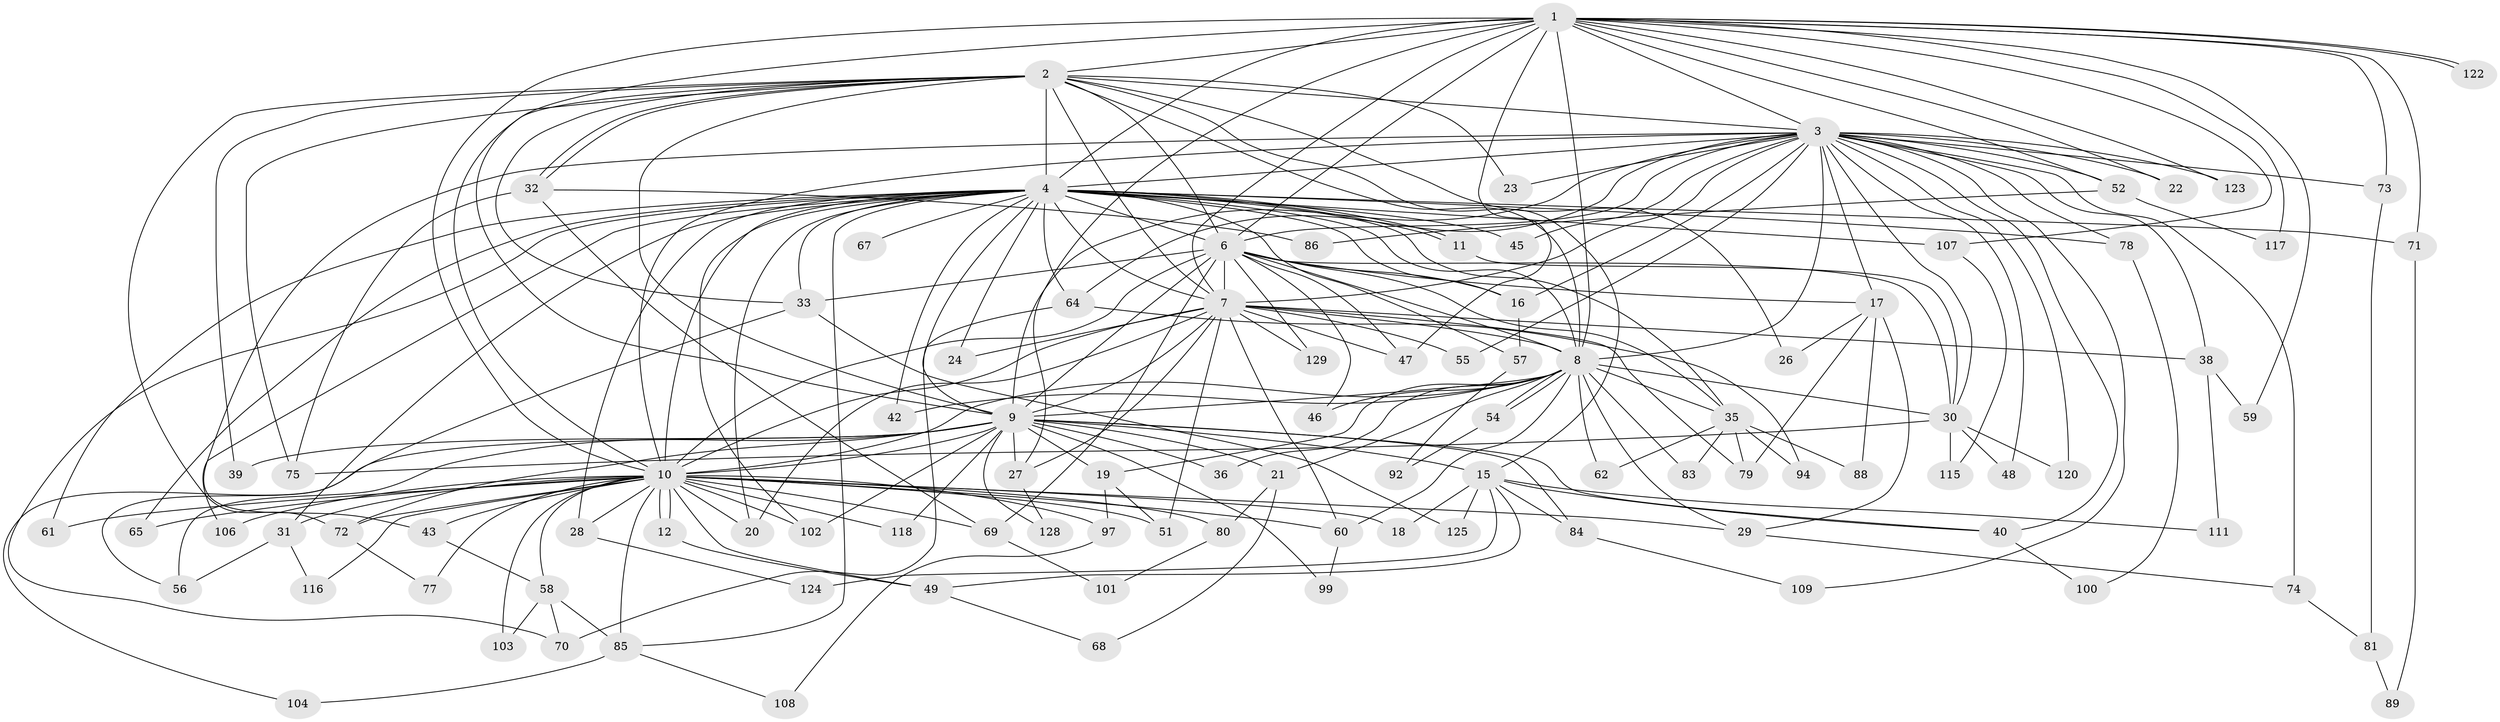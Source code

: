 // original degree distribution, {23: 0.015503875968992248, 18: 0.007751937984496124, 28: 0.007751937984496124, 20: 0.015503875968992248, 22: 0.007751937984496124, 19: 0.007751937984496124, 27: 0.007751937984496124, 34: 0.007751937984496124, 3: 0.18604651162790697, 2: 0.5348837209302325, 4: 0.13953488372093023, 9: 0.007751937984496124, 7: 0.007751937984496124, 6: 0.007751937984496124, 5: 0.031007751937984496, 8: 0.007751937984496124}
// Generated by graph-tools (version 1.1) at 2025/11/02/27/25 16:11:03]
// undirected, 99 vertices, 236 edges
graph export_dot {
graph [start="1"]
  node [color=gray90,style=filled];
  1 [super="+13"];
  2 [super="+37"];
  3 [super="+25"];
  4 [super="+5"];
  6 [super="+44"];
  7 [super="+41"];
  8 [super="+63"];
  9 [super="+110"];
  10 [super="+14"];
  11;
  12;
  15 [super="+87"];
  16 [super="+53"];
  17 [super="+98"];
  18;
  19;
  20 [super="+50"];
  21;
  22;
  23;
  24;
  26;
  27 [super="+34"];
  28;
  29;
  30 [super="+90"];
  31;
  32 [super="+105"];
  33 [super="+95"];
  35 [super="+91"];
  36;
  38;
  39;
  40 [super="+121"];
  42;
  43;
  45;
  46;
  47 [super="+93"];
  48;
  49;
  51 [super="+66"];
  52;
  54;
  55;
  56 [super="+76"];
  57;
  58 [super="+127"];
  59;
  60 [super="+112"];
  61;
  62;
  64;
  65;
  67;
  68;
  69;
  70;
  71;
  72 [super="+126"];
  73 [super="+113"];
  74;
  75 [super="+114"];
  77;
  78;
  79 [super="+82"];
  80;
  81;
  83;
  84;
  85 [super="+96"];
  86;
  88;
  89;
  92;
  94;
  97;
  99;
  100;
  101;
  102 [super="+119"];
  103;
  104;
  106;
  107;
  108;
  109;
  111;
  115;
  116;
  117;
  118;
  120;
  122;
  123;
  124;
  125;
  128;
  129;
  1 -- 2;
  1 -- 3;
  1 -- 4 [weight=2];
  1 -- 6 [weight=2];
  1 -- 7 [weight=2];
  1 -- 8;
  1 -- 9;
  1 -- 10;
  1 -- 22;
  1 -- 27;
  1 -- 47;
  1 -- 52;
  1 -- 59;
  1 -- 71;
  1 -- 107;
  1 -- 117;
  1 -- 122;
  1 -- 122;
  1 -- 123;
  1 -- 73;
  2 -- 3;
  2 -- 4 [weight=2];
  2 -- 6 [weight=2];
  2 -- 7;
  2 -- 8;
  2 -- 9;
  2 -- 10;
  2 -- 15;
  2 -- 23;
  2 -- 26;
  2 -- 32;
  2 -- 32;
  2 -- 39;
  2 -- 72;
  2 -- 75;
  2 -- 33;
  3 -- 4 [weight=2];
  3 -- 6;
  3 -- 7;
  3 -- 8;
  3 -- 9;
  3 -- 10;
  3 -- 16;
  3 -- 17 [weight=2];
  3 -- 22;
  3 -- 23;
  3 -- 30;
  3 -- 38;
  3 -- 40;
  3 -- 43;
  3 -- 45;
  3 -- 48;
  3 -- 52;
  3 -- 55;
  3 -- 64;
  3 -- 73 [weight=2];
  3 -- 78;
  3 -- 109;
  3 -- 120;
  3 -- 123;
  3 -- 74;
  4 -- 6 [weight=2];
  4 -- 7 [weight=2];
  4 -- 8 [weight=2];
  4 -- 9 [weight=2];
  4 -- 10 [weight=2];
  4 -- 11;
  4 -- 11;
  4 -- 20;
  4 -- 28;
  4 -- 31;
  4 -- 45;
  4 -- 70;
  4 -- 78;
  4 -- 85;
  4 -- 64;
  4 -- 65;
  4 -- 67;
  4 -- 71;
  4 -- 24;
  4 -- 33;
  4 -- 42;
  4 -- 106;
  4 -- 107;
  4 -- 57;
  4 -- 61;
  4 -- 35;
  4 -- 16;
  4 -- 102;
  6 -- 7;
  6 -- 8;
  6 -- 9;
  6 -- 10;
  6 -- 16;
  6 -- 17;
  6 -- 33;
  6 -- 35;
  6 -- 46;
  6 -- 129;
  6 -- 69;
  6 -- 30;
  6 -- 47;
  7 -- 8;
  7 -- 9;
  7 -- 10;
  7 -- 20;
  7 -- 24;
  7 -- 27;
  7 -- 38;
  7 -- 47;
  7 -- 55;
  7 -- 79;
  7 -- 129;
  7 -- 51;
  7 -- 60;
  8 -- 9 [weight=2];
  8 -- 10;
  8 -- 19;
  8 -- 21;
  8 -- 29;
  8 -- 35;
  8 -- 36;
  8 -- 42;
  8 -- 46;
  8 -- 54;
  8 -- 54;
  8 -- 60;
  8 -- 62;
  8 -- 83;
  8 -- 30;
  9 -- 10 [weight=3];
  9 -- 15;
  9 -- 19;
  9 -- 21;
  9 -- 36;
  9 -- 39;
  9 -- 40;
  9 -- 56;
  9 -- 72;
  9 -- 84;
  9 -- 99;
  9 -- 102;
  9 -- 104;
  9 -- 118;
  9 -- 128;
  9 -- 27;
  10 -- 12;
  10 -- 12;
  10 -- 18;
  10 -- 28;
  10 -- 29;
  10 -- 31;
  10 -- 43;
  10 -- 49;
  10 -- 51;
  10 -- 58;
  10 -- 61;
  10 -- 65;
  10 -- 69;
  10 -- 77;
  10 -- 80;
  10 -- 97;
  10 -- 102;
  10 -- 103;
  10 -- 106;
  10 -- 116;
  10 -- 118;
  10 -- 60;
  10 -- 20;
  10 -- 85;
  10 -- 72;
  11 -- 30;
  12 -- 49;
  15 -- 18;
  15 -- 84;
  15 -- 111;
  15 -- 124;
  15 -- 125;
  15 -- 49;
  15 -- 40;
  16 -- 57;
  17 -- 26;
  17 -- 88;
  17 -- 79;
  17 -- 29;
  19 -- 51;
  19 -- 97;
  21 -- 68;
  21 -- 80;
  27 -- 128;
  28 -- 124;
  29 -- 74;
  30 -- 48;
  30 -- 75;
  30 -- 115;
  30 -- 120;
  31 -- 56;
  31 -- 116;
  32 -- 75;
  32 -- 86;
  32 -- 69;
  33 -- 125;
  33 -- 56;
  35 -- 62;
  35 -- 79;
  35 -- 83;
  35 -- 88;
  35 -- 94;
  38 -- 59;
  38 -- 111;
  40 -- 100;
  43 -- 58;
  49 -- 68;
  52 -- 86;
  52 -- 117;
  54 -- 92;
  57 -- 92;
  58 -- 85;
  58 -- 103;
  58 -- 70;
  60 -- 99;
  64 -- 70;
  64 -- 94;
  69 -- 101;
  71 -- 89;
  72 -- 77;
  73 -- 81;
  74 -- 81;
  78 -- 100;
  80 -- 101;
  81 -- 89;
  84 -- 109;
  85 -- 104;
  85 -- 108;
  97 -- 108;
  107 -- 115;
}
